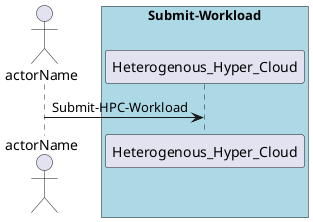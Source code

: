 @startuml
Actor "actorName" as A

box "Submit-Workload" #lightblue
participant "Heterogenous_Hyper_Cloud" as S
A -> S : Submit-HPC-Workload
end box

@enduml
